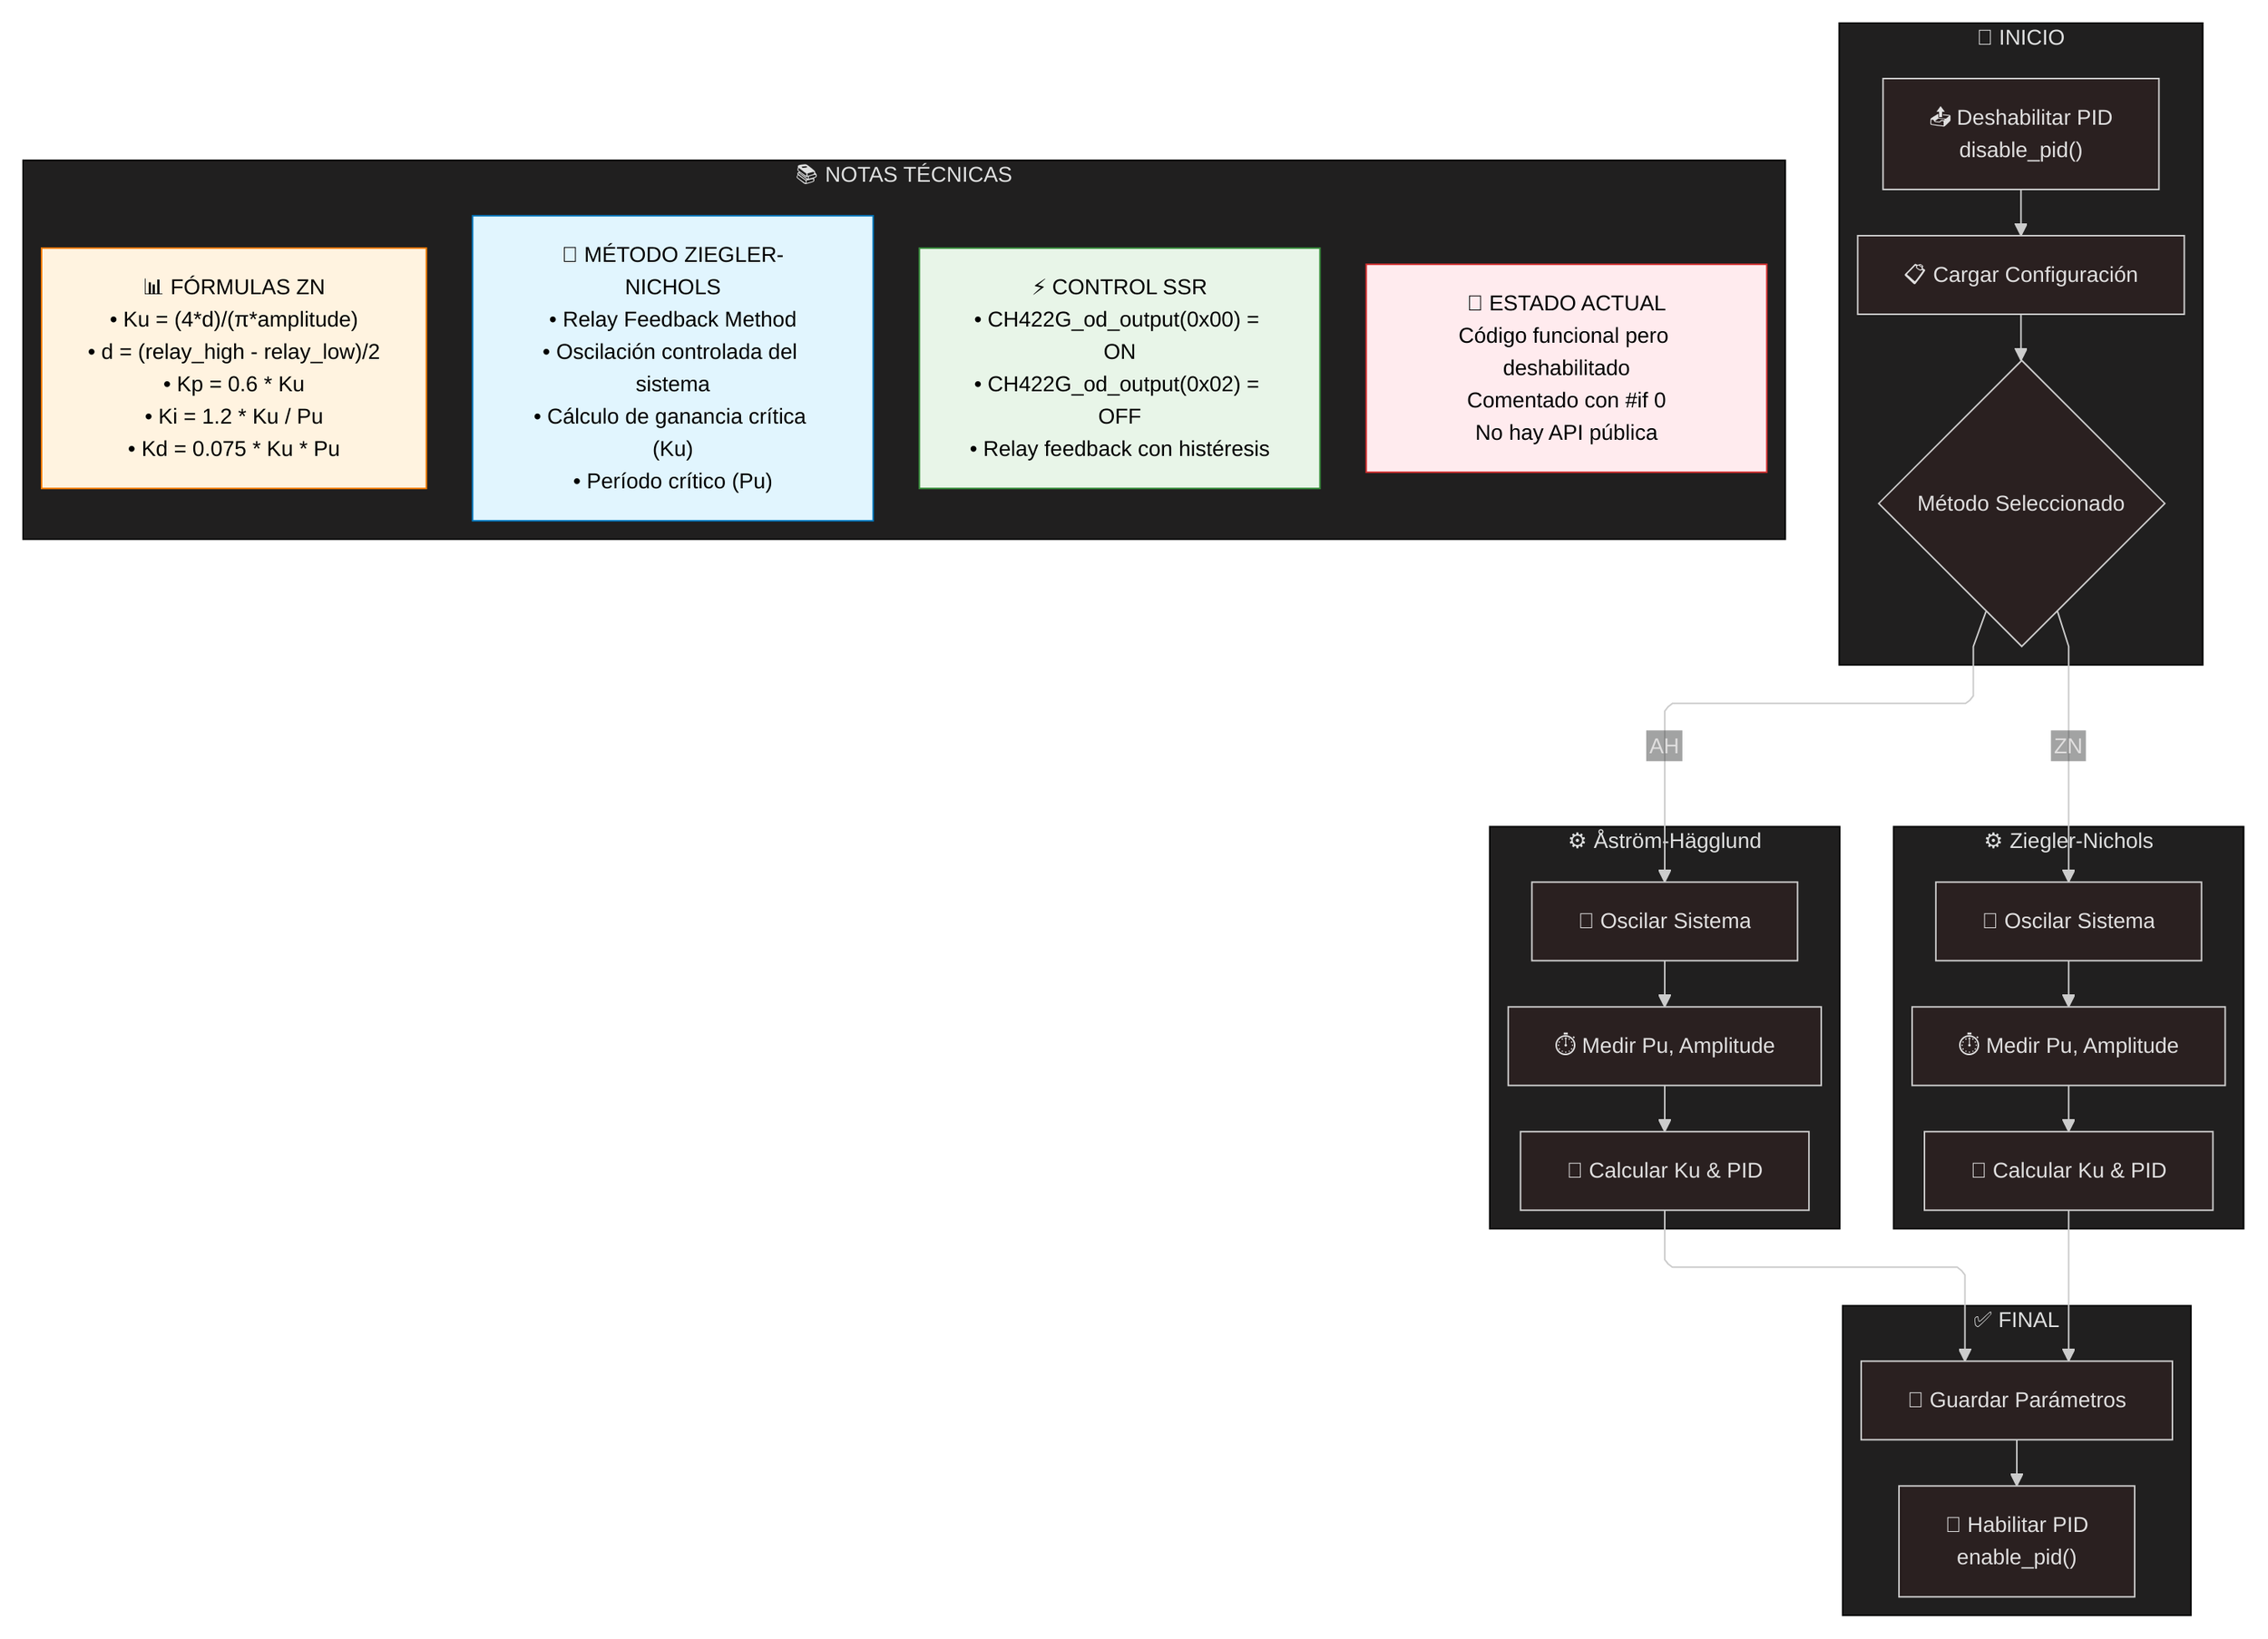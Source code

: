 ---
config:
  theme: neo-dark
  layout: elk
  flowchart:
    curve: linear
    nodeSpacing: 50
    rankSpacing: 60
    padding: 15
    htmlLabels: false
    useMaxWidth: false
    diagramPadding: 15
---

flowchart TD

%% =====================
%% 🎯 PROCESO DE AUTOTUNING PID
%% TriptaLabs Heat Controller
%% =====================

%% Definición de subgrafos principales
subgraph START["🚀 INICIO"]
    S1["📤 Deshabilitar PID\ndisable_pid()"]
    S2["📋 Cargar Configuración"]
    S3{Método Seleccionado}
end

subgraph ZN["⚙️ Ziegler-Nichols"]
    Z1["🔁 Oscilar Sistema"]
    Z2["⏱️ Medir Pu, Amplitude"]
    Z3["🧮 Calcular Ku & PID"]
end

subgraph AH["⚙️ Åström-Hägglund"]
    A1["🔁 Oscilar Sistema"]
    A2["⏱️ Medir Pu, Amplitude"]
    A3["🧮 Calcular Ku & PID"]
end

subgraph FIN["✅ FINAL"]
    F1["💾 Guardar Parámetros"]
    F2["🔌 Habilitar PID\nenable_pid()"]
end

%% =====================
%% CONEXIONES PRINCIPALES
%% =====================

%% Secuencia principal
S1 --> S2 --> S3
S3 -- ZN --> Z1 --> Z2 --> Z3 --> F1
S3 -- AH --> A1 --> A2 --> A3 --> F1
F1 --> F2

%% =====================
%% NOTAS TÉCNICAS
%% =====================

%% Agregar notas explicativas
subgraph NOTES["📚 NOTAS TÉCNICAS"]
    N1["🔬 MÉTODO ZIEGLER-NICHOLS<br/>• Relay Feedback Method<br/>• Oscilación controlada del sistema<br/>• Cálculo de ganancia crítica (Ku)<br/>• Período crítico (Pu)"]
    N2["⚡ CONTROL SSR<br/>• CH422G_od_output(0x00) = ON<br/>• CH422G_od_output(0x02) = OFF<br/>• Relay feedback con histéresis"]
    N3["📊 FÓRMULAS ZN<br/>• Ku = (4*d)/(π*amplitude)<br/>• d = (relay_high - relay_low)/2<br/>• Kp = 0.6 * Ku<br/>• Ki = 1.2 * Ku / Pu<br/>• Kd = 0.075 * Ku * Pu"]
    N4["🚫 ESTADO ACTUAL<br/>Código funcional pero deshabilitado<br/>Comentado con #if 0<br/>No hay API pública"]
end

style N1 fill:#E1F5FE,stroke:#0277BD,color:#000000
style N2 fill:#E8F5E8,stroke:#388E3C,color:#000000  
style N3 fill:#FFF3E0,stroke:#F57C00,color:#000000
style N4 fill:#FFEBEE,stroke:#D32F2F,color:#000000